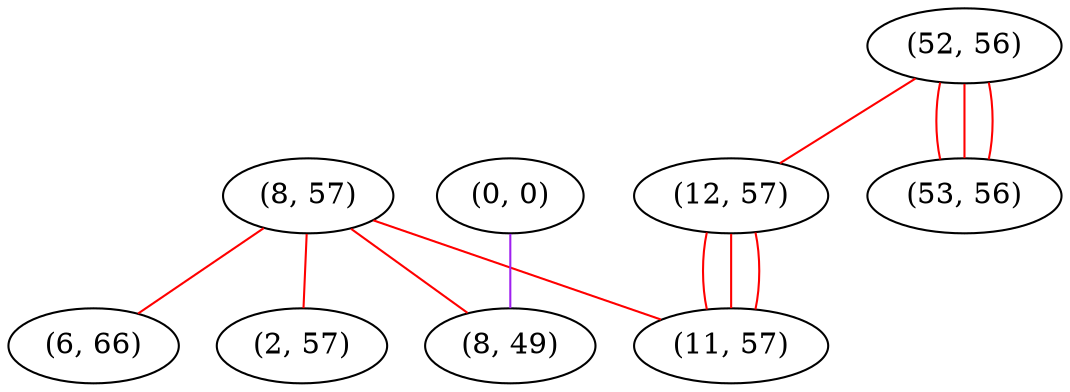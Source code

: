 graph "" {
"(8, 57)";
"(0, 0)";
"(52, 56)";
"(12, 57)";
"(6, 66)";
"(2, 57)";
"(8, 49)";
"(11, 57)";
"(53, 56)";
"(8, 57)" -- "(8, 49)"  [color=red, key=0, weight=1];
"(8, 57)" -- "(6, 66)"  [color=red, key=0, weight=1];
"(8, 57)" -- "(11, 57)"  [color=red, key=0, weight=1];
"(8, 57)" -- "(2, 57)"  [color=red, key=0, weight=1];
"(0, 0)" -- "(8, 49)"  [color=purple, key=0, weight=4];
"(52, 56)" -- "(12, 57)"  [color=red, key=0, weight=1];
"(52, 56)" -- "(53, 56)"  [color=red, key=0, weight=1];
"(52, 56)" -- "(53, 56)"  [color=red, key=1, weight=1];
"(52, 56)" -- "(53, 56)"  [color=red, key=2, weight=1];
"(12, 57)" -- "(11, 57)"  [color=red, key=0, weight=1];
"(12, 57)" -- "(11, 57)"  [color=red, key=1, weight=1];
"(12, 57)" -- "(11, 57)"  [color=red, key=2, weight=1];
}
